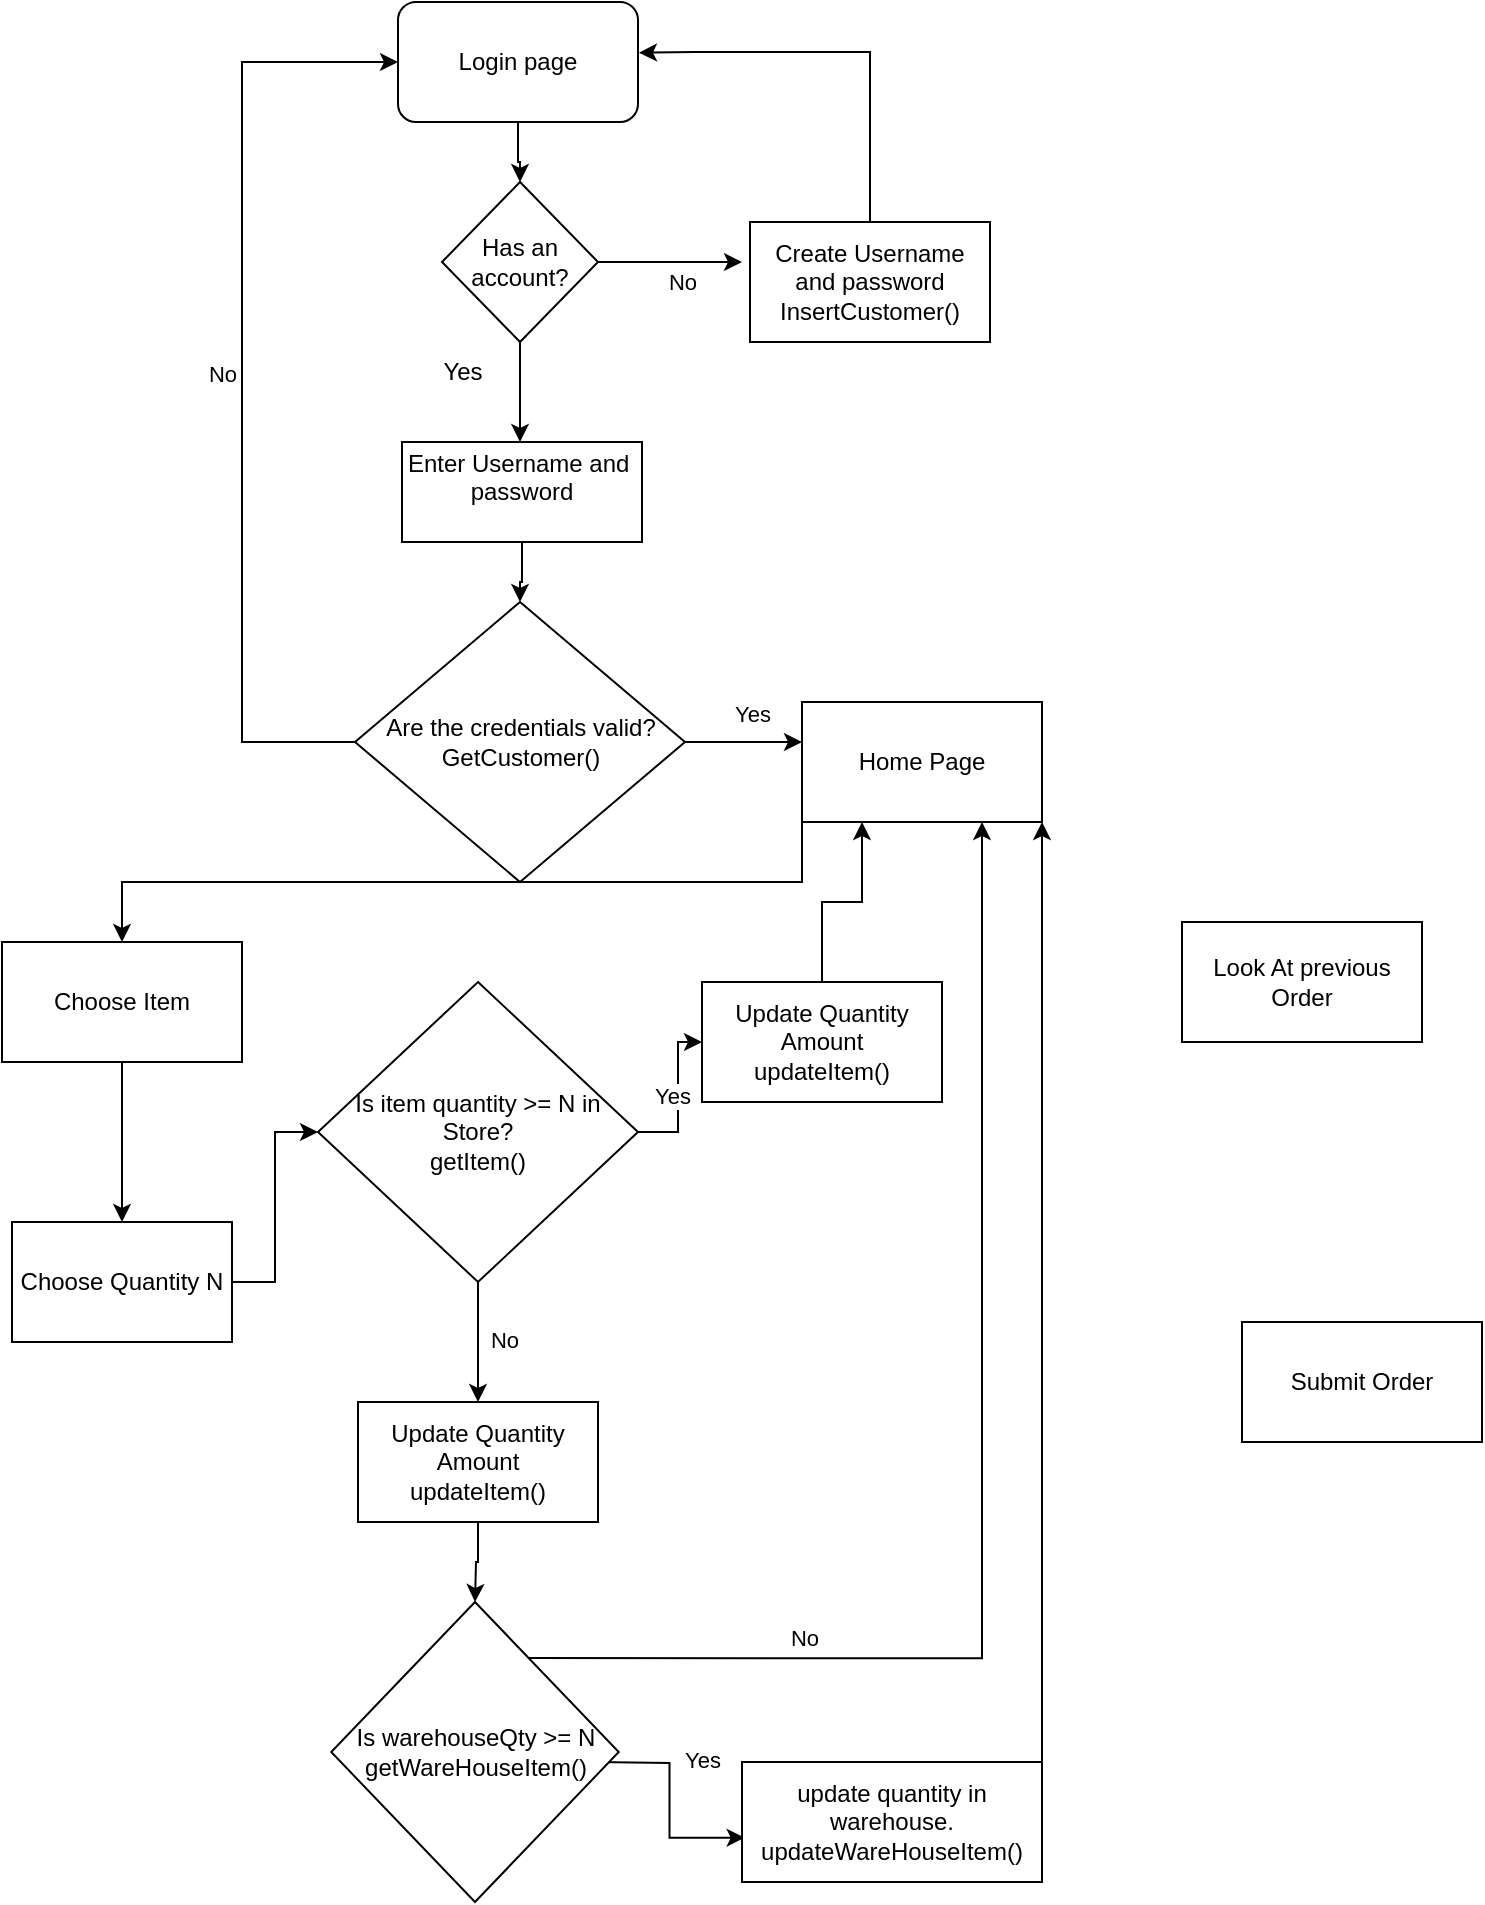 <mxfile version="26.1.0">
  <diagram id="C5RBs43oDa-KdzZeNtuy" name="Page-1">
    <mxGraphModel grid="1" page="1" gridSize="10" guides="1" tooltips="1" connect="1" arrows="1" fold="1" pageScale="1" pageWidth="827" pageHeight="1169" math="0" shadow="0">
      <root>
        <mxCell id="WIyWlLk6GJQsqaUBKTNV-0" />
        <mxCell id="WIyWlLk6GJQsqaUBKTNV-1" parent="WIyWlLk6GJQsqaUBKTNV-0" />
        <mxCell id="LfpHxDu3YLwXmPhyJ6RK-4" style="edgeStyle=orthogonalEdgeStyle;rounded=0;orthogonalLoop=1;jettySize=auto;html=1;exitX=0.5;exitY=1;exitDx=0;exitDy=0;" edge="1" parent="WIyWlLk6GJQsqaUBKTNV-1" source="LfpHxDu3YLwXmPhyJ6RK-0" target="LfpHxDu3YLwXmPhyJ6RK-1">
          <mxGeometry relative="1" as="geometry" />
        </mxCell>
        <mxCell id="LfpHxDu3YLwXmPhyJ6RK-0" value="&lt;div&gt;Enter Username and&amp;nbsp; password&lt;/div&gt;&lt;div&gt;&lt;br&gt;&lt;/div&gt;" style="rounded=0;whiteSpace=wrap;html=1;" vertex="1" parent="WIyWlLk6GJQsqaUBKTNV-1">
          <mxGeometry x="120" y="230" width="120" height="50" as="geometry" />
        </mxCell>
        <mxCell id="LfpHxDu3YLwXmPhyJ6RK-7" style="edgeStyle=orthogonalEdgeStyle;rounded=0;orthogonalLoop=1;jettySize=auto;html=1;entryX=0;entryY=0.5;entryDx=0;entryDy=0;exitX=0;exitY=0.5;exitDx=0;exitDy=0;" edge="1" parent="WIyWlLk6GJQsqaUBKTNV-1" source="LfpHxDu3YLwXmPhyJ6RK-1" target="LfpHxDu3YLwXmPhyJ6RK-5">
          <mxGeometry relative="1" as="geometry">
            <mxPoint x="50" y="30" as="targetPoint" />
            <Array as="points">
              <mxPoint x="40" y="380" />
              <mxPoint x="40" y="40" />
            </Array>
          </mxGeometry>
        </mxCell>
        <mxCell id="LfpHxDu3YLwXmPhyJ6RK-9" value="&lt;div&gt;No&lt;/div&gt;" style="edgeLabel;html=1;align=center;verticalAlign=middle;resizable=0;points=[];" connectable="0" vertex="1" parent="LfpHxDu3YLwXmPhyJ6RK-7">
          <mxGeometry x="0.013" y="3" relative="1" as="geometry">
            <mxPoint x="-7" as="offset" />
          </mxGeometry>
        </mxCell>
        <mxCell id="LfpHxDu3YLwXmPhyJ6RK-1" value="&lt;div&gt;Are the credentials valid?&lt;/div&gt;&lt;div&gt;GetCustomer()&lt;/div&gt;" style="rhombus;whiteSpace=wrap;html=1;" vertex="1" parent="WIyWlLk6GJQsqaUBKTNV-1">
          <mxGeometry x="96.5" y="310" width="165" height="140" as="geometry" />
        </mxCell>
        <mxCell id="LfpHxDu3YLwXmPhyJ6RK-12" style="edgeStyle=orthogonalEdgeStyle;rounded=0;orthogonalLoop=1;jettySize=auto;html=1;entryX=0.5;entryY=0;entryDx=0;entryDy=0;" edge="1" parent="WIyWlLk6GJQsqaUBKTNV-1" source="LfpHxDu3YLwXmPhyJ6RK-5" target="LfpHxDu3YLwXmPhyJ6RK-11">
          <mxGeometry relative="1" as="geometry" />
        </mxCell>
        <mxCell id="LfpHxDu3YLwXmPhyJ6RK-5" value="Login page" style="rounded=1;whiteSpace=wrap;html=1;" vertex="1" parent="WIyWlLk6GJQsqaUBKTNV-1">
          <mxGeometry x="118" y="10" width="120" height="60" as="geometry" />
        </mxCell>
        <mxCell id="LfpHxDu3YLwXmPhyJ6RK-16" style="edgeStyle=orthogonalEdgeStyle;rounded=0;orthogonalLoop=1;jettySize=auto;html=1;" edge="1" parent="WIyWlLk6GJQsqaUBKTNV-1" source="LfpHxDu3YLwXmPhyJ6RK-11">
          <mxGeometry relative="1" as="geometry">
            <mxPoint x="290" y="140.0" as="targetPoint" />
          </mxGeometry>
        </mxCell>
        <mxCell id="LfpHxDu3YLwXmPhyJ6RK-17" value="&lt;div&gt;No&lt;/div&gt;" style="edgeLabel;html=1;align=center;verticalAlign=middle;resizable=0;points=[];" connectable="0" vertex="1" parent="LfpHxDu3YLwXmPhyJ6RK-16">
          <mxGeometry x="-0.043" y="3" relative="1" as="geometry">
            <mxPoint x="7" y="13" as="offset" />
          </mxGeometry>
        </mxCell>
        <mxCell id="LfpHxDu3YLwXmPhyJ6RK-11" value="Has an account?" style="rhombus;whiteSpace=wrap;html=1;" vertex="1" parent="WIyWlLk6GJQsqaUBKTNV-1">
          <mxGeometry x="140" y="100" width="78" height="80" as="geometry" />
        </mxCell>
        <mxCell id="LfpHxDu3YLwXmPhyJ6RK-13" style="edgeStyle=orthogonalEdgeStyle;rounded=0;orthogonalLoop=1;jettySize=auto;html=1;" edge="1" parent="WIyWlLk6GJQsqaUBKTNV-1" source="LfpHxDu3YLwXmPhyJ6RK-11">
          <mxGeometry relative="1" as="geometry">
            <mxPoint x="179" y="230" as="targetPoint" />
          </mxGeometry>
        </mxCell>
        <mxCell id="LfpHxDu3YLwXmPhyJ6RK-14" value="&lt;div&gt;Yes&lt;/div&gt;" style="text;html=1;align=center;verticalAlign=middle;resizable=0;points=[];autosize=1;strokeColor=none;fillColor=none;" vertex="1" parent="WIyWlLk6GJQsqaUBKTNV-1">
          <mxGeometry x="130" y="180" width="40" height="30" as="geometry" />
        </mxCell>
        <mxCell id="LfpHxDu3YLwXmPhyJ6RK-15" value="&lt;div&gt;Create Username and password&lt;/div&gt;&lt;div&gt;InsertCustomer()&lt;br&gt;&lt;/div&gt;" style="rounded=0;whiteSpace=wrap;html=1;" vertex="1" parent="WIyWlLk6GJQsqaUBKTNV-1">
          <mxGeometry x="294" y="120" width="120" height="60" as="geometry" />
        </mxCell>
        <mxCell id="LfpHxDu3YLwXmPhyJ6RK-18" style="edgeStyle=orthogonalEdgeStyle;rounded=0;orthogonalLoop=1;jettySize=auto;html=1;entryX=1.004;entryY=0.422;entryDx=0;entryDy=0;entryPerimeter=0;" edge="1" parent="WIyWlLk6GJQsqaUBKTNV-1" source="LfpHxDu3YLwXmPhyJ6RK-15" target="LfpHxDu3YLwXmPhyJ6RK-5">
          <mxGeometry relative="1" as="geometry">
            <Array as="points">
              <mxPoint x="354" y="35" />
              <mxPoint x="266" y="35" />
            </Array>
          </mxGeometry>
        </mxCell>
        <mxCell id="LfpHxDu3YLwXmPhyJ6RK-25" style="edgeStyle=orthogonalEdgeStyle;rounded=0;orthogonalLoop=1;jettySize=auto;html=1;exitX=0;exitY=1;exitDx=0;exitDy=0;entryX=0.5;entryY=0;entryDx=0;entryDy=0;" edge="1" parent="WIyWlLk6GJQsqaUBKTNV-1" source="LfpHxDu3YLwXmPhyJ6RK-19" target="LfpHxDu3YLwXmPhyJ6RK-22">
          <mxGeometry relative="1" as="geometry" />
        </mxCell>
        <mxCell id="LfpHxDu3YLwXmPhyJ6RK-19" value="Home Page" style="rounded=0;whiteSpace=wrap;html=1;" vertex="1" parent="WIyWlLk6GJQsqaUBKTNV-1">
          <mxGeometry x="320" y="360" width="120" height="60" as="geometry" />
        </mxCell>
        <mxCell id="LfpHxDu3YLwXmPhyJ6RK-20" style="edgeStyle=orthogonalEdgeStyle;rounded=0;orthogonalLoop=1;jettySize=auto;html=1;" edge="1" parent="WIyWlLk6GJQsqaUBKTNV-1" source="LfpHxDu3YLwXmPhyJ6RK-1">
          <mxGeometry relative="1" as="geometry">
            <mxPoint x="320" y="380" as="targetPoint" />
          </mxGeometry>
        </mxCell>
        <mxCell id="LfpHxDu3YLwXmPhyJ6RK-21" value="&lt;div&gt;Yes&lt;/div&gt;" style="edgeLabel;html=1;align=center;verticalAlign=middle;resizable=0;points=[];" connectable="0" vertex="1" parent="LfpHxDu3YLwXmPhyJ6RK-20">
          <mxGeometry x="0.139" y="6" relative="1" as="geometry">
            <mxPoint y="-9" as="offset" />
          </mxGeometry>
        </mxCell>
        <mxCell id="LfpHxDu3YLwXmPhyJ6RK-27" style="edgeStyle=orthogonalEdgeStyle;rounded=0;orthogonalLoop=1;jettySize=auto;html=1;exitX=0.5;exitY=1;exitDx=0;exitDy=0;" edge="1" parent="WIyWlLk6GJQsqaUBKTNV-1" source="LfpHxDu3YLwXmPhyJ6RK-22" target="LfpHxDu3YLwXmPhyJ6RK-26">
          <mxGeometry relative="1" as="geometry" />
        </mxCell>
        <mxCell id="LfpHxDu3YLwXmPhyJ6RK-22" value="Choose Item" style="rounded=0;whiteSpace=wrap;html=1;" vertex="1" parent="WIyWlLk6GJQsqaUBKTNV-1">
          <mxGeometry x="-80" y="480" width="120" height="60" as="geometry" />
        </mxCell>
        <mxCell id="LfpHxDu3YLwXmPhyJ6RK-23" value="Submit Order" style="rounded=0;whiteSpace=wrap;html=1;" vertex="1" parent="WIyWlLk6GJQsqaUBKTNV-1">
          <mxGeometry x="540" y="670" width="120" height="60" as="geometry" />
        </mxCell>
        <mxCell id="LfpHxDu3YLwXmPhyJ6RK-24" value="Look At previous Order" style="rounded=0;whiteSpace=wrap;html=1;" vertex="1" parent="WIyWlLk6GJQsqaUBKTNV-1">
          <mxGeometry x="510" y="470" width="120" height="60" as="geometry" />
        </mxCell>
        <mxCell id="LfpHxDu3YLwXmPhyJ6RK-29" style="edgeStyle=orthogonalEdgeStyle;rounded=0;orthogonalLoop=1;jettySize=auto;html=1;entryX=0;entryY=0.5;entryDx=0;entryDy=0;" edge="1" parent="WIyWlLk6GJQsqaUBKTNV-1" source="LfpHxDu3YLwXmPhyJ6RK-26" target="LfpHxDu3YLwXmPhyJ6RK-28">
          <mxGeometry relative="1" as="geometry" />
        </mxCell>
        <mxCell id="LfpHxDu3YLwXmPhyJ6RK-26" value="Choose Quantity N" style="rounded=0;whiteSpace=wrap;html=1;" vertex="1" parent="WIyWlLk6GJQsqaUBKTNV-1">
          <mxGeometry x="-75" y="620" width="110" height="60" as="geometry" />
        </mxCell>
        <mxCell id="LfpHxDu3YLwXmPhyJ6RK-34" style="edgeStyle=orthogonalEdgeStyle;rounded=0;orthogonalLoop=1;jettySize=auto;html=1;" edge="1" parent="WIyWlLk6GJQsqaUBKTNV-1" source="LfpHxDu3YLwXmPhyJ6RK-28" target="LfpHxDu3YLwXmPhyJ6RK-33">
          <mxGeometry relative="1" as="geometry" />
        </mxCell>
        <mxCell id="LfpHxDu3YLwXmPhyJ6RK-35" value="Yes" style="edgeLabel;html=1;align=center;verticalAlign=middle;resizable=0;points=[];" connectable="0" vertex="1" parent="LfpHxDu3YLwXmPhyJ6RK-34">
          <mxGeometry x="-0.308" y="3" relative="1" as="geometry">
            <mxPoint y="-12" as="offset" />
          </mxGeometry>
        </mxCell>
        <mxCell id="LfpHxDu3YLwXmPhyJ6RK-38" style="edgeStyle=orthogonalEdgeStyle;rounded=0;orthogonalLoop=1;jettySize=auto;html=1;entryX=0.5;entryY=0;entryDx=0;entryDy=0;" edge="1" parent="WIyWlLk6GJQsqaUBKTNV-1" source="LfpHxDu3YLwXmPhyJ6RK-28" target="LfpHxDu3YLwXmPhyJ6RK-37">
          <mxGeometry relative="1" as="geometry" />
        </mxCell>
        <mxCell id="LfpHxDu3YLwXmPhyJ6RK-39" value="No" style="edgeLabel;html=1;align=center;verticalAlign=middle;resizable=0;points=[];" connectable="0" vertex="1" parent="LfpHxDu3YLwXmPhyJ6RK-38">
          <mxGeometry x="-0.053" y="6" relative="1" as="geometry">
            <mxPoint x="7" as="offset" />
          </mxGeometry>
        </mxCell>
        <mxCell id="LfpHxDu3YLwXmPhyJ6RK-28" value="&lt;div&gt;Is item quantity &amp;gt;= N in Store?&lt;/div&gt;&lt;div&gt;getItem()&lt;br&gt;&lt;/div&gt;" style="rhombus;whiteSpace=wrap;html=1;" vertex="1" parent="WIyWlLk6GJQsqaUBKTNV-1">
          <mxGeometry x="78" y="500" width="160" height="150" as="geometry" />
        </mxCell>
        <mxCell id="LfpHxDu3YLwXmPhyJ6RK-33" value="&lt;div&gt;Update Quantity Amount&lt;/div&gt;&lt;div&gt;updateItem()&lt;br&gt;&lt;/div&gt;" style="rounded=0;whiteSpace=wrap;html=1;" vertex="1" parent="WIyWlLk6GJQsqaUBKTNV-1">
          <mxGeometry x="270" y="500" width="120" height="60" as="geometry" />
        </mxCell>
        <mxCell id="LfpHxDu3YLwXmPhyJ6RK-36" style="edgeStyle=orthogonalEdgeStyle;rounded=0;orthogonalLoop=1;jettySize=auto;html=1;entryX=0.25;entryY=1;entryDx=0;entryDy=0;" edge="1" parent="WIyWlLk6GJQsqaUBKTNV-1" source="LfpHxDu3YLwXmPhyJ6RK-33" target="LfpHxDu3YLwXmPhyJ6RK-19">
          <mxGeometry relative="1" as="geometry" />
        </mxCell>
        <mxCell id="LfpHxDu3YLwXmPhyJ6RK-41" style="edgeStyle=orthogonalEdgeStyle;rounded=0;orthogonalLoop=1;jettySize=auto;html=1;entryX=0.5;entryY=0;entryDx=0;entryDy=0;" edge="1" parent="WIyWlLk6GJQsqaUBKTNV-1" source="LfpHxDu3YLwXmPhyJ6RK-37">
          <mxGeometry relative="1" as="geometry">
            <mxPoint x="156.5" y="810" as="targetPoint" />
          </mxGeometry>
        </mxCell>
        <mxCell id="LfpHxDu3YLwXmPhyJ6RK-37" value="&lt;div&gt;Update Quantity Amount&lt;/div&gt;&lt;div&gt;updateItem()&lt;br&gt;&lt;/div&gt;" style="rounded=0;whiteSpace=wrap;html=1;" vertex="1" parent="WIyWlLk6GJQsqaUBKTNV-1">
          <mxGeometry x="98" y="710" width="120" height="60" as="geometry" />
        </mxCell>
        <mxCell id="LfpHxDu3YLwXmPhyJ6RK-42" style="edgeStyle=orthogonalEdgeStyle;rounded=0;orthogonalLoop=1;jettySize=auto;html=1;entryX=0.75;entryY=1;entryDx=0;entryDy=0;exitX=0.666;exitY=0.187;exitDx=0;exitDy=0;exitPerimeter=0;" edge="1" parent="WIyWlLk6GJQsqaUBKTNV-1" source="LfpHxDu3YLwXmPhyJ6RK-44" target="LfpHxDu3YLwXmPhyJ6RK-19">
          <mxGeometry relative="1" as="geometry">
            <mxPoint x="216.5" y="840" as="sourcePoint" />
            <Array as="points">
              <mxPoint x="410" y="838" />
            </Array>
          </mxGeometry>
        </mxCell>
        <mxCell id="LfpHxDu3YLwXmPhyJ6RK-43" value="No" style="edgeLabel;html=1;align=center;verticalAlign=middle;resizable=0;points=[];" connectable="0" vertex="1" parent="LfpHxDu3YLwXmPhyJ6RK-42">
          <mxGeometry x="-0.579" y="2" relative="1" as="geometry">
            <mxPoint x="4" y="-8" as="offset" />
          </mxGeometry>
        </mxCell>
        <mxCell id="LfpHxDu3YLwXmPhyJ6RK-46" style="edgeStyle=orthogonalEdgeStyle;rounded=0;orthogonalLoop=1;jettySize=auto;html=1;entryX=0.009;entryY=0.631;entryDx=0;entryDy=0;entryPerimeter=0;" edge="1" parent="WIyWlLk6GJQsqaUBKTNV-1" target="LfpHxDu3YLwXmPhyJ6RK-45">
          <mxGeometry relative="1" as="geometry">
            <mxPoint x="216.5" y="890" as="sourcePoint" />
            <mxPoint x="278.13" y="925" as="targetPoint" />
          </mxGeometry>
        </mxCell>
        <mxCell id="LfpHxDu3YLwXmPhyJ6RK-47" value="&lt;div&gt;Yes&lt;/div&gt;" style="edgeLabel;html=1;align=center;verticalAlign=middle;resizable=0;points=[];" connectable="0" vertex="1" parent="LfpHxDu3YLwXmPhyJ6RK-46">
          <mxGeometry x="-0.235" y="-1" relative="1" as="geometry">
            <mxPoint x="17" y="-7" as="offset" />
          </mxGeometry>
        </mxCell>
        <mxCell id="LfpHxDu3YLwXmPhyJ6RK-44" value="&lt;div&gt;Is warehouseQty &amp;gt;= N&lt;/div&gt;&lt;div&gt;getWareHouseItem()&lt;br&gt;&lt;/div&gt;" style="rhombus;whiteSpace=wrap;html=1;" vertex="1" parent="WIyWlLk6GJQsqaUBKTNV-1">
          <mxGeometry x="84.62" y="810" width="143.75" height="150" as="geometry" />
        </mxCell>
        <mxCell id="LfpHxDu3YLwXmPhyJ6RK-48" style="edgeStyle=orthogonalEdgeStyle;rounded=0;orthogonalLoop=1;jettySize=auto;html=1;entryX=1;entryY=1;entryDx=0;entryDy=0;" edge="1" parent="WIyWlLk6GJQsqaUBKTNV-1" source="LfpHxDu3YLwXmPhyJ6RK-45" target="LfpHxDu3YLwXmPhyJ6RK-19">
          <mxGeometry relative="1" as="geometry">
            <Array as="points">
              <mxPoint x="440" y="770" />
              <mxPoint x="440" y="770" />
            </Array>
          </mxGeometry>
        </mxCell>
        <mxCell id="LfpHxDu3YLwXmPhyJ6RK-45" value="&lt;div&gt;update quantity in warehouse.&lt;/div&gt;&lt;div&gt;updateWareHouseItem()&lt;br&gt;&lt;/div&gt;" style="rounded=0;whiteSpace=wrap;html=1;" vertex="1" parent="WIyWlLk6GJQsqaUBKTNV-1">
          <mxGeometry x="290" y="890" width="150" height="60" as="geometry" />
        </mxCell>
      </root>
    </mxGraphModel>
  </diagram>
</mxfile>
